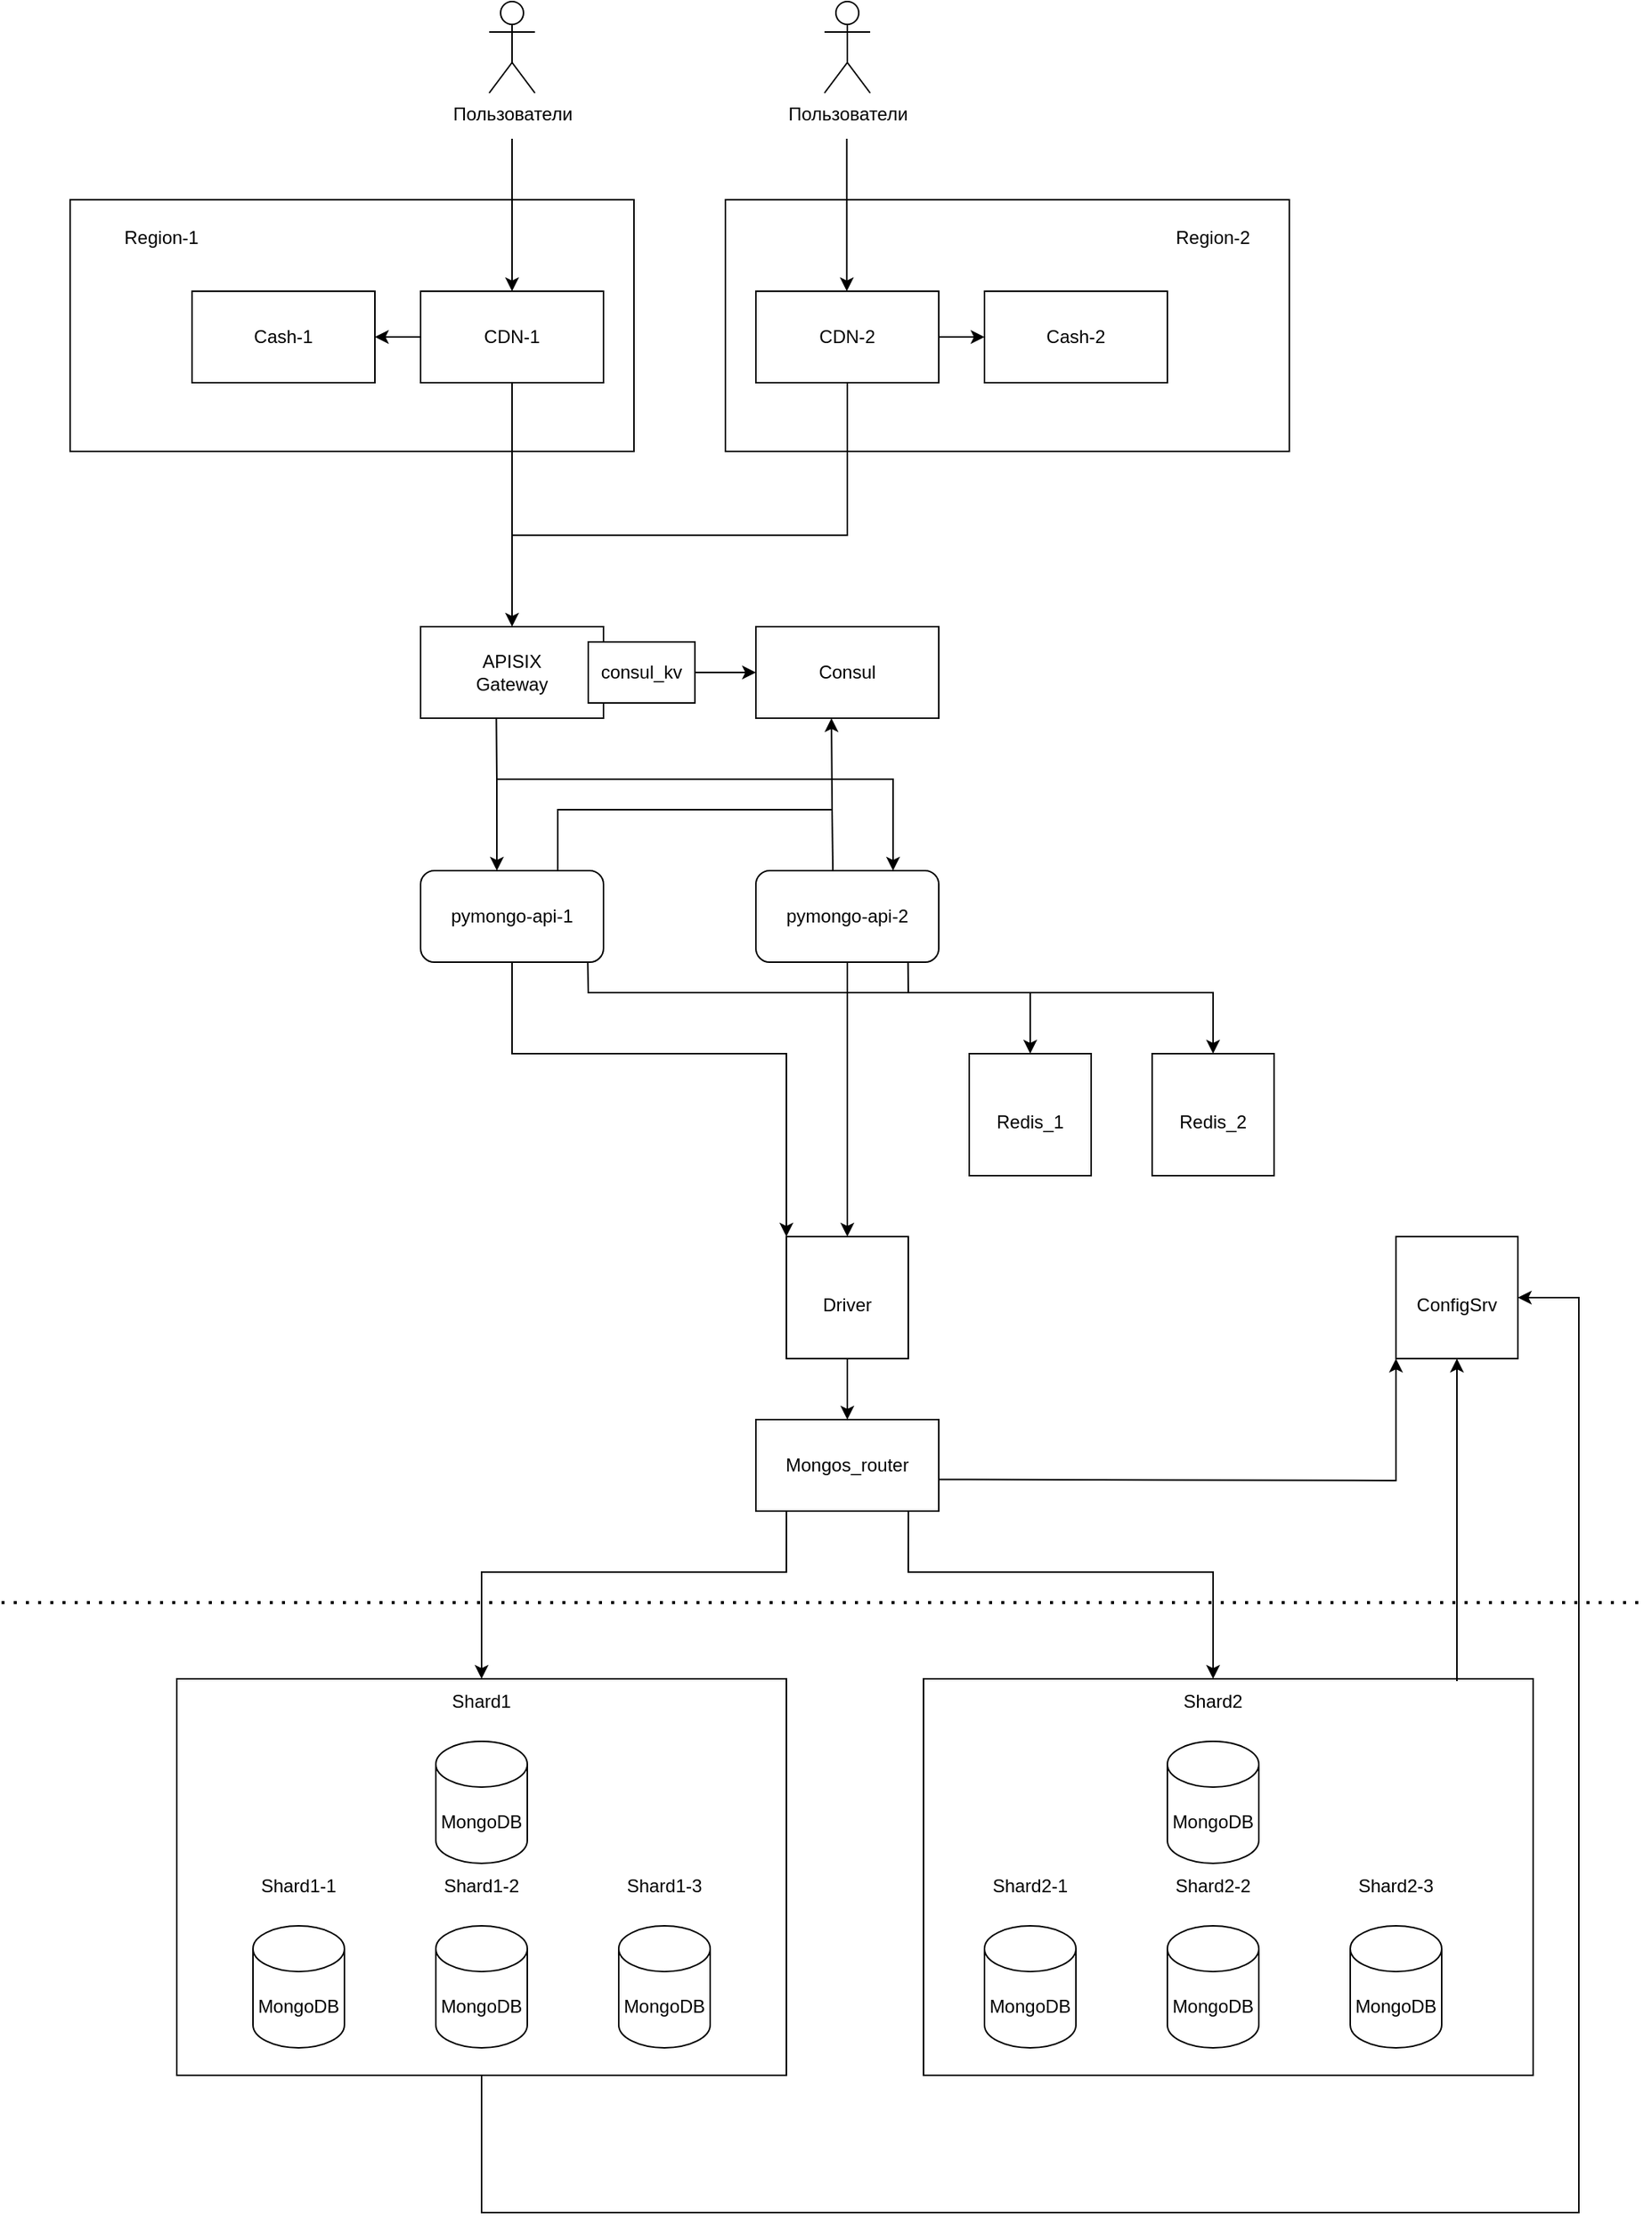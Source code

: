 <mxfile version="24.7.5">
  <diagram name="Page-1" id="-H_mtQnk-PTXWXPvYvuk">
    <mxGraphModel dx="1884" dy="2103" grid="1" gridSize="10" guides="1" tooltips="1" connect="1" arrows="1" fold="1" page="1" pageScale="1" pageWidth="1169" pageHeight="827" math="0" shadow="0">
      <root>
        <mxCell id="0" />
        <mxCell id="1" parent="0" />
        <mxCell id="nHus3uHHfyRUM51xQZgn-2" value="" style="rounded=0;whiteSpace=wrap;html=1;" vertex="1" parent="1">
          <mxGeometry x="520" y="-400" width="370" height="165" as="geometry" />
        </mxCell>
        <mxCell id="nHus3uHHfyRUM51xQZgn-1" value="" style="rounded=0;whiteSpace=wrap;html=1;" vertex="1" parent="1">
          <mxGeometry x="90" y="-400" width="370" height="165" as="geometry" />
        </mxCell>
        <mxCell id="JutpPZCcAt_5qTnCAM7k-3" value="" style="rounded=0;whiteSpace=wrap;html=1;" parent="1" vertex="1">
          <mxGeometry x="650" y="570" width="400" height="260" as="geometry" />
        </mxCell>
        <mxCell id="JutpPZCcAt_5qTnCAM7k-2" value="" style="rounded=0;whiteSpace=wrap;html=1;" parent="1" vertex="1">
          <mxGeometry x="160" y="570" width="400" height="260" as="geometry" />
        </mxCell>
        <mxCell id="zA23MoTUsTF4_91t8viU-2" value="MongoDB" style="shape=cylinder3;whiteSpace=wrap;html=1;boundedLbl=1;backgroundOutline=1;size=15;" parent="1" vertex="1">
          <mxGeometry x="330" y="611" width="60" height="80" as="geometry" />
        </mxCell>
        <mxCell id="zA23MoTUsTF4_91t8viU-3" value="pymongo-api-2" style="rounded=1;whiteSpace=wrap;html=1;" parent="1" vertex="1">
          <mxGeometry x="540" y="40" width="120" height="60" as="geometry" />
        </mxCell>
        <mxCell id="zA23MoTUsTF4_91t8viU-4" style="edgeStyle=orthogonalEdgeStyle;rounded=0;orthogonalLoop=1;jettySize=auto;html=1;exitX=0.5;exitY=1;exitDx=0;exitDy=0;entryX=0.5;entryY=0;entryDx=0;entryDy=0;" parent="1" source="zA23MoTUsTF4_91t8viU-3" target="gpL-NWRnyiDSkge0qxKx-5" edge="1">
          <mxGeometry relative="1" as="geometry">
            <mxPoint x="600" y="240" as="targetPoint" />
          </mxGeometry>
        </mxCell>
        <mxCell id="vtLKgja9SQh_hJhmvZJX-2" value="Shard1" style="text;html=1;align=center;verticalAlign=middle;whiteSpace=wrap;rounded=0;" parent="1" vertex="1">
          <mxGeometry x="330" y="570" width="60" height="30" as="geometry" />
        </mxCell>
        <mxCell id="vtLKgja9SQh_hJhmvZJX-4" value="MongoDB" style="shape=cylinder3;whiteSpace=wrap;html=1;boundedLbl=1;backgroundOutline=1;size=15;" parent="1" vertex="1">
          <mxGeometry x="210" y="732" width="60" height="80" as="geometry" />
        </mxCell>
        <mxCell id="vtLKgja9SQh_hJhmvZJX-5" value="Shard1-1" style="text;html=1;align=center;verticalAlign=middle;whiteSpace=wrap;rounded=0;" parent="1" vertex="1">
          <mxGeometry x="210" y="691" width="60" height="30" as="geometry" />
        </mxCell>
        <mxCell id="vtLKgja9SQh_hJhmvZJX-6" value="MongoDB" style="shape=cylinder3;whiteSpace=wrap;html=1;boundedLbl=1;backgroundOutline=1;size=15;" parent="1" vertex="1">
          <mxGeometry x="330" y="732" width="60" height="80" as="geometry" />
        </mxCell>
        <mxCell id="vtLKgja9SQh_hJhmvZJX-7" value="Shard1-2" style="text;html=1;align=center;verticalAlign=middle;whiteSpace=wrap;rounded=0;" parent="1" vertex="1">
          <mxGeometry x="330" y="691" width="60" height="30" as="geometry" />
        </mxCell>
        <mxCell id="vtLKgja9SQh_hJhmvZJX-8" value="MongoDB" style="shape=cylinder3;whiteSpace=wrap;html=1;boundedLbl=1;backgroundOutline=1;size=15;" parent="1" vertex="1">
          <mxGeometry x="450" y="732" width="60" height="80" as="geometry" />
        </mxCell>
        <mxCell id="vtLKgja9SQh_hJhmvZJX-9" value="Shard1-3" style="text;html=1;align=center;verticalAlign=middle;whiteSpace=wrap;rounded=0;" parent="1" vertex="1">
          <mxGeometry x="450" y="691" width="60" height="30" as="geometry" />
        </mxCell>
        <mxCell id="vtLKgja9SQh_hJhmvZJX-10" value="MongoDB" style="shape=cylinder3;whiteSpace=wrap;html=1;boundedLbl=1;backgroundOutline=1;size=15;" parent="1" vertex="1">
          <mxGeometry x="810" y="611" width="60" height="80" as="geometry" />
        </mxCell>
        <mxCell id="vtLKgja9SQh_hJhmvZJX-11" value="Shard2" style="text;html=1;align=center;verticalAlign=middle;whiteSpace=wrap;rounded=0;" parent="1" vertex="1">
          <mxGeometry x="810" y="570" width="60" height="30" as="geometry" />
        </mxCell>
        <mxCell id="vtLKgja9SQh_hJhmvZJX-12" value="MongoDB" style="shape=cylinder3;whiteSpace=wrap;html=1;boundedLbl=1;backgroundOutline=1;size=15;" parent="1" vertex="1">
          <mxGeometry x="690" y="732" width="60" height="80" as="geometry" />
        </mxCell>
        <mxCell id="vtLKgja9SQh_hJhmvZJX-13" value="Shard2-1" style="text;html=1;align=center;verticalAlign=middle;whiteSpace=wrap;rounded=0;" parent="1" vertex="1">
          <mxGeometry x="690" y="691" width="60" height="30" as="geometry" />
        </mxCell>
        <mxCell id="vtLKgja9SQh_hJhmvZJX-14" value="MongoDB" style="shape=cylinder3;whiteSpace=wrap;html=1;boundedLbl=1;backgroundOutline=1;size=15;" parent="1" vertex="1">
          <mxGeometry x="810" y="732" width="60" height="80" as="geometry" />
        </mxCell>
        <mxCell id="vtLKgja9SQh_hJhmvZJX-15" value="Shard2-2" style="text;html=1;align=center;verticalAlign=middle;whiteSpace=wrap;rounded=0;" parent="1" vertex="1">
          <mxGeometry x="810" y="691" width="60" height="30" as="geometry" />
        </mxCell>
        <mxCell id="vtLKgja9SQh_hJhmvZJX-16" value="MongoDB" style="shape=cylinder3;whiteSpace=wrap;html=1;boundedLbl=1;backgroundOutline=1;size=15;" parent="1" vertex="1">
          <mxGeometry x="930" y="732" width="60" height="80" as="geometry" />
        </mxCell>
        <mxCell id="vtLKgja9SQh_hJhmvZJX-17" value="Shard2-3" style="text;html=1;align=center;verticalAlign=middle;whiteSpace=wrap;rounded=0;" parent="1" vertex="1">
          <mxGeometry x="930" y="691" width="60" height="30" as="geometry" />
        </mxCell>
        <mxCell id="gpL-NWRnyiDSkge0qxKx-1" value="" style="whiteSpace=wrap;html=1;aspect=fixed;" parent="1" vertex="1">
          <mxGeometry x="680" y="160" width="80" height="80" as="geometry" />
        </mxCell>
        <mxCell id="gpL-NWRnyiDSkge0qxKx-2" value="Redis_1" style="text;html=1;align=center;verticalAlign=middle;whiteSpace=wrap;rounded=0;" parent="1" vertex="1">
          <mxGeometry x="690" y="190" width="60" height="30" as="geometry" />
        </mxCell>
        <mxCell id="gpL-NWRnyiDSkge0qxKx-3" value="" style="whiteSpace=wrap;html=1;aspect=fixed;" parent="1" vertex="1">
          <mxGeometry x="960" y="280" width="80" height="80" as="geometry" />
        </mxCell>
        <mxCell id="gpL-NWRnyiDSkge0qxKx-4" value="ConfigSrv" style="text;html=1;align=center;verticalAlign=middle;whiteSpace=wrap;rounded=0;" parent="1" vertex="1">
          <mxGeometry x="970" y="310" width="60" height="30" as="geometry" />
        </mxCell>
        <mxCell id="gpL-NWRnyiDSkge0qxKx-5" value="" style="whiteSpace=wrap;html=1;aspect=fixed;" parent="1" vertex="1">
          <mxGeometry x="560" y="280" width="80" height="80" as="geometry" />
        </mxCell>
        <mxCell id="gpL-NWRnyiDSkge0qxKx-6" value="Driver" style="text;html=1;align=center;verticalAlign=middle;whiteSpace=wrap;rounded=0;" parent="1" vertex="1">
          <mxGeometry x="570" y="310" width="60" height="30" as="geometry" />
        </mxCell>
        <mxCell id="JutpPZCcAt_5qTnCAM7k-1" value="" style="endArrow=none;dashed=1;html=1;dashPattern=1 3;strokeWidth=2;rounded=0;" parent="1" edge="1">
          <mxGeometry width="50" height="50" relative="1" as="geometry">
            <mxPoint x="45" y="520" as="sourcePoint" />
            <mxPoint x="1125" y="520" as="targetPoint" />
          </mxGeometry>
        </mxCell>
        <mxCell id="JutpPZCcAt_5qTnCAM7k-4" value="" style="endArrow=classic;html=1;rounded=0;entryX=0.5;entryY=0;entryDx=0;entryDy=0;exitX=0.832;exitY=1.005;exitDx=0;exitDy=0;exitPerimeter=0;" parent="1" source="zA23MoTUsTF4_91t8viU-3" target="gpL-NWRnyiDSkge0qxKx-1" edge="1">
          <mxGeometry width="50" height="50" relative="1" as="geometry">
            <mxPoint x="620" y="120" as="sourcePoint" />
            <mxPoint x="610" y="190" as="targetPoint" />
            <Array as="points">
              <mxPoint x="640" y="120" />
              <mxPoint x="720" y="120" />
            </Array>
          </mxGeometry>
        </mxCell>
        <mxCell id="JutpPZCcAt_5qTnCAM7k-10" value="" style="endArrow=classic;html=1;rounded=0;exitX=1.001;exitY=0.654;exitDx=0;exitDy=0;entryX=0;entryY=1;entryDx=0;entryDy=0;exitPerimeter=0;" parent="1" source="D5pFBZudFbf4bERwkLCO-3" target="gpL-NWRnyiDSkge0qxKx-3" edge="1">
          <mxGeometry width="50" height="50" relative="1" as="geometry">
            <mxPoint x="880" y="440" as="sourcePoint" />
            <mxPoint x="970" y="440" as="targetPoint" />
            <Array as="points">
              <mxPoint x="960" y="440" />
            </Array>
          </mxGeometry>
        </mxCell>
        <mxCell id="JutpPZCcAt_5qTnCAM7k-11" value="" style="endArrow=classic;html=1;rounded=0;entryX=0.5;entryY=1;entryDx=0;entryDy=0;exitX=0.875;exitY=0.006;exitDx=0;exitDy=0;exitPerimeter=0;" parent="1" source="JutpPZCcAt_5qTnCAM7k-3" target="gpL-NWRnyiDSkge0qxKx-3" edge="1">
          <mxGeometry width="50" height="50" relative="1" as="geometry">
            <mxPoint x="920" y="490" as="sourcePoint" />
            <mxPoint x="970" y="440" as="targetPoint" />
          </mxGeometry>
        </mxCell>
        <mxCell id="JutpPZCcAt_5qTnCAM7k-12" value="" style="endArrow=classic;html=1;rounded=0;exitX=0.5;exitY=1;exitDx=0;exitDy=0;entryX=1;entryY=0.5;entryDx=0;entryDy=0;" parent="1" source="JutpPZCcAt_5qTnCAM7k-2" target="gpL-NWRnyiDSkge0qxKx-3" edge="1">
          <mxGeometry width="50" height="50" relative="1" as="geometry">
            <mxPoint x="770" y="630" as="sourcePoint" />
            <mxPoint x="1080" y="320" as="targetPoint" />
            <Array as="points">
              <mxPoint x="360" y="920" />
              <mxPoint x="1080" y="920" />
              <mxPoint x="1080" y="320" />
            </Array>
          </mxGeometry>
        </mxCell>
        <mxCell id="D5pFBZudFbf4bERwkLCO-3" value="" style="rounded=0;whiteSpace=wrap;html=1;" parent="1" vertex="1">
          <mxGeometry x="540" y="400" width="120" height="60" as="geometry" />
        </mxCell>
        <mxCell id="D5pFBZudFbf4bERwkLCO-4" value="Mongos_router" style="text;html=1;align=center;verticalAlign=middle;whiteSpace=wrap;rounded=0;" parent="1" vertex="1">
          <mxGeometry x="570" y="415" width="60" height="30" as="geometry" />
        </mxCell>
        <mxCell id="D5pFBZudFbf4bERwkLCO-5" value="" style="endArrow=classic;html=1;rounded=0;entryX=0.5;entryY=0;entryDx=0;entryDy=0;exitX=0.834;exitY=1.008;exitDx=0;exitDy=0;exitPerimeter=0;" parent="1" source="D5pFBZudFbf4bERwkLCO-3" edge="1">
          <mxGeometry width="50" height="50" relative="1" as="geometry">
            <mxPoint x="590" y="500" as="sourcePoint" />
            <mxPoint x="840" y="570" as="targetPoint" />
            <Array as="points">
              <mxPoint x="640" y="500" />
              <mxPoint x="840" y="500" />
            </Array>
          </mxGeometry>
        </mxCell>
        <mxCell id="D5pFBZudFbf4bERwkLCO-6" value="" style="endArrow=classic;html=1;rounded=0;entryX=0.5;entryY=0;entryDx=0;entryDy=0;exitX=0.167;exitY=1;exitDx=0;exitDy=0;exitPerimeter=0;" parent="1" source="D5pFBZudFbf4bERwkLCO-3" edge="1">
          <mxGeometry width="50" height="50" relative="1" as="geometry">
            <mxPoint x="480" y="510" as="sourcePoint" />
            <mxPoint x="360" y="570" as="targetPoint" />
            <Array as="points">
              <mxPoint x="560" y="500" />
              <mxPoint x="360" y="500" />
            </Array>
          </mxGeometry>
        </mxCell>
        <mxCell id="D5pFBZudFbf4bERwkLCO-7" value="" style="endArrow=classic;html=1;rounded=0;entryX=0.5;entryY=0;entryDx=0;entryDy=0;exitX=0.5;exitY=1;exitDx=0;exitDy=0;" parent="1" target="D5pFBZudFbf4bERwkLCO-3" edge="1">
          <mxGeometry width="50" height="50" relative="1" as="geometry">
            <mxPoint x="600" y="360" as="sourcePoint" />
            <mxPoint x="560" y="320" as="targetPoint" />
          </mxGeometry>
        </mxCell>
        <mxCell id="DFJyYoalADa3zj80xLdo-1" value="" style="whiteSpace=wrap;html=1;aspect=fixed;" parent="1" vertex="1">
          <mxGeometry x="800" y="160" width="80" height="80" as="geometry" />
        </mxCell>
        <mxCell id="DFJyYoalADa3zj80xLdo-2" value="Redis_2" style="text;html=1;align=center;verticalAlign=middle;whiteSpace=wrap;rounded=0;" parent="1" vertex="1">
          <mxGeometry x="810" y="190" width="60" height="30" as="geometry" />
        </mxCell>
        <mxCell id="DFJyYoalADa3zj80xLdo-3" value="" style="endArrow=classic;html=1;rounded=0;" parent="1" edge="1">
          <mxGeometry width="50" height="50" relative="1" as="geometry">
            <mxPoint x="720" y="120" as="sourcePoint" />
            <mxPoint x="840" y="160" as="targetPoint" />
            <Array as="points">
              <mxPoint x="840" y="120" />
            </Array>
          </mxGeometry>
        </mxCell>
        <mxCell id="3GetYFjRv6sOVLS_DB64-1" value="pymongo-api-1" style="rounded=1;whiteSpace=wrap;html=1;" parent="1" vertex="1">
          <mxGeometry x="320" y="40" width="120" height="60" as="geometry" />
        </mxCell>
        <mxCell id="3GetYFjRv6sOVLS_DB64-2" value="" style="endArrow=classic;html=1;rounded=0;entryX=0;entryY=0;entryDx=0;entryDy=0;exitX=0.5;exitY=1;exitDx=0;exitDy=0;" parent="1" source="3GetYFjRv6sOVLS_DB64-1" target="gpL-NWRnyiDSkge0qxKx-5" edge="1">
          <mxGeometry width="50" height="50" relative="1" as="geometry">
            <mxPoint x="510" y="150" as="sourcePoint" />
            <mxPoint x="560" y="200" as="targetPoint" />
            <Array as="points">
              <mxPoint x="380" y="160" />
              <mxPoint x="560" y="160" />
            </Array>
          </mxGeometry>
        </mxCell>
        <mxCell id="3GetYFjRv6sOVLS_DB64-3" value="" style="endArrow=none;html=1;rounded=0;entryX=0.914;entryY=1;entryDx=0;entryDy=0;entryPerimeter=0;" parent="1" target="3GetYFjRv6sOVLS_DB64-1" edge="1">
          <mxGeometry width="50" height="50" relative="1" as="geometry">
            <mxPoint x="640" y="120" as="sourcePoint" />
            <mxPoint x="530" y="130" as="targetPoint" />
            <Array as="points">
              <mxPoint x="430" y="120" />
            </Array>
          </mxGeometry>
        </mxCell>
        <mxCell id="3GetYFjRv6sOVLS_DB64-5" value="" style="rounded=0;whiteSpace=wrap;html=1;" parent="1" vertex="1">
          <mxGeometry x="320" y="-120" width="120" height="60" as="geometry" />
        </mxCell>
        <mxCell id="3GetYFjRv6sOVLS_DB64-7" value="" style="rounded=0;whiteSpace=wrap;html=1;" parent="1" vertex="1">
          <mxGeometry x="430" y="-110" width="70" height="40" as="geometry" />
        </mxCell>
        <mxCell id="3GetYFjRv6sOVLS_DB64-8" value="" style="rounded=0;whiteSpace=wrap;html=1;" parent="1" vertex="1">
          <mxGeometry x="540" y="-120" width="120" height="60" as="geometry" />
        </mxCell>
        <mxCell id="3GetYFjRv6sOVLS_DB64-9" value="" style="endArrow=classic;html=1;rounded=0;entryX=0;entryY=0.5;entryDx=0;entryDy=0;exitX=1;exitY=0.5;exitDx=0;exitDy=0;" parent="1" source="3GetYFjRv6sOVLS_DB64-7" target="3GetYFjRv6sOVLS_DB64-8" edge="1">
          <mxGeometry width="50" height="50" relative="1" as="geometry">
            <mxPoint x="410" y="-20" as="sourcePoint" />
            <mxPoint x="460" y="-70" as="targetPoint" />
          </mxGeometry>
        </mxCell>
        <mxCell id="3GetYFjRv6sOVLS_DB64-10" value="" style="endArrow=classic;html=1;rounded=0;entryX=0.75;entryY=0;entryDx=0;entryDy=0;exitX=0.414;exitY=1.004;exitDx=0;exitDy=0;exitPerimeter=0;" parent="1" source="3GetYFjRv6sOVLS_DB64-5" target="zA23MoTUsTF4_91t8viU-3" edge="1">
          <mxGeometry width="50" height="50" relative="1" as="geometry">
            <mxPoint x="370" y="-40" as="sourcePoint" />
            <mxPoint x="530" y="-80" as="targetPoint" />
            <Array as="points">
              <mxPoint x="370" y="-20" />
              <mxPoint x="630" y="-20" />
            </Array>
          </mxGeometry>
        </mxCell>
        <mxCell id="3GetYFjRv6sOVLS_DB64-11" value="" style="endArrow=classic;html=1;rounded=0;entryX=0.417;entryY=0;entryDx=0;entryDy=0;entryPerimeter=0;" parent="1" target="3GetYFjRv6sOVLS_DB64-1" edge="1">
          <mxGeometry width="50" height="50" relative="1" as="geometry">
            <mxPoint x="370" y="-20" as="sourcePoint" />
            <mxPoint x="440" as="targetPoint" />
          </mxGeometry>
        </mxCell>
        <mxCell id="3GetYFjRv6sOVLS_DB64-12" value="" style="endArrow=classic;html=1;rounded=0;exitX=0.75;exitY=0;exitDx=0;exitDy=0;entryX=0.413;entryY=1;entryDx=0;entryDy=0;entryPerimeter=0;" parent="1" source="3GetYFjRv6sOVLS_DB64-1" target="3GetYFjRv6sOVLS_DB64-8" edge="1">
          <mxGeometry width="50" height="50" relative="1" as="geometry">
            <mxPoint x="430" y="20" as="sourcePoint" />
            <mxPoint x="610" as="targetPoint" />
            <Array as="points">
              <mxPoint x="410" />
              <mxPoint x="590" />
            </Array>
          </mxGeometry>
        </mxCell>
        <mxCell id="3GetYFjRv6sOVLS_DB64-13" value="" style="endArrow=none;html=1;rounded=0;exitX=0.421;exitY=-0.002;exitDx=0;exitDy=0;exitPerimeter=0;" parent="1" source="zA23MoTUsTF4_91t8viU-3" edge="1">
          <mxGeometry width="50" height="50" relative="1" as="geometry">
            <mxPoint x="520" y="30" as="sourcePoint" />
            <mxPoint x="590" as="targetPoint" />
          </mxGeometry>
        </mxCell>
        <mxCell id="3GetYFjRv6sOVLS_DB64-14" value="" style="endArrow=classic;html=1;rounded=0;entryX=0.5;entryY=0;entryDx=0;entryDy=0;exitX=0.5;exitY=1;exitDx=0;exitDy=0;" parent="1" target="3GetYFjRv6sOVLS_DB64-5" edge="1" source="KQjMdFrokaeW1czZui5J-1">
          <mxGeometry width="50" height="50" relative="1" as="geometry">
            <mxPoint x="380" y="-200" as="sourcePoint" />
            <mxPoint x="520" y="-110" as="targetPoint" />
          </mxGeometry>
        </mxCell>
        <mxCell id="3GetYFjRv6sOVLS_DB64-15" value="APISIX&lt;div&gt;Gateway&lt;/div&gt;" style="text;html=1;align=center;verticalAlign=middle;whiteSpace=wrap;rounded=0;" parent="1" vertex="1">
          <mxGeometry x="350" y="-105" width="60" height="30" as="geometry" />
        </mxCell>
        <mxCell id="3GetYFjRv6sOVLS_DB64-16" value="consul_kv" style="text;html=1;align=center;verticalAlign=middle;whiteSpace=wrap;rounded=0;" parent="1" vertex="1">
          <mxGeometry x="435" y="-105" width="60" height="30" as="geometry" />
        </mxCell>
        <mxCell id="3GetYFjRv6sOVLS_DB64-17" value="Consul" style="text;html=1;align=center;verticalAlign=middle;whiteSpace=wrap;rounded=0;" parent="1" vertex="1">
          <mxGeometry x="570" y="-105" width="60" height="30" as="geometry" />
        </mxCell>
        <mxCell id="KQjMdFrokaeW1czZui5J-1" value="" style="rounded=0;whiteSpace=wrap;html=1;" parent="1" vertex="1">
          <mxGeometry x="320" y="-340" width="120" height="60" as="geometry" />
        </mxCell>
        <mxCell id="KQjMdFrokaeW1czZui5J-2" value="" style="rounded=0;whiteSpace=wrap;html=1;" parent="1" vertex="1">
          <mxGeometry x="540" y="-340" width="120" height="60" as="geometry" />
        </mxCell>
        <mxCell id="KQjMdFrokaeW1czZui5J-3" value="CDN-1" style="text;html=1;align=center;verticalAlign=middle;whiteSpace=wrap;rounded=0;" parent="1" vertex="1">
          <mxGeometry x="350" y="-325" width="60" height="30" as="geometry" />
        </mxCell>
        <mxCell id="KQjMdFrokaeW1czZui5J-4" value="CDN-2" style="text;html=1;align=center;verticalAlign=middle;whiteSpace=wrap;rounded=0;" parent="1" vertex="1">
          <mxGeometry x="570" y="-325" width="60" height="30" as="geometry" />
        </mxCell>
        <mxCell id="KQjMdFrokaeW1czZui5J-5" value="" style="rounded=0;whiteSpace=wrap;html=1;" parent="1" vertex="1">
          <mxGeometry x="170" y="-340" width="120" height="60" as="geometry" />
        </mxCell>
        <mxCell id="KQjMdFrokaeW1czZui5J-6" value="Cash-1" style="text;html=1;align=center;verticalAlign=middle;whiteSpace=wrap;rounded=0;" parent="1" vertex="1">
          <mxGeometry x="200" y="-325" width="60" height="30" as="geometry" />
        </mxCell>
        <mxCell id="KQjMdFrokaeW1czZui5J-7" value="" style="rounded=0;whiteSpace=wrap;html=1;" parent="1" vertex="1">
          <mxGeometry x="690" y="-340" width="120" height="60" as="geometry" />
        </mxCell>
        <mxCell id="KQjMdFrokaeW1czZui5J-8" value="Cash-2" style="text;html=1;align=center;verticalAlign=middle;whiteSpace=wrap;rounded=0;" parent="1" vertex="1">
          <mxGeometry x="720" y="-325" width="60" height="30" as="geometry" />
        </mxCell>
        <mxCell id="KQjMdFrokaeW1czZui5J-9" value="" style="endArrow=classic;html=1;rounded=0;entryX=0.5;entryY=0;entryDx=0;entryDy=0;" parent="1" target="KQjMdFrokaeW1czZui5J-1" edge="1">
          <mxGeometry width="50" height="50" relative="1" as="geometry">
            <mxPoint x="380" y="-440" as="sourcePoint" />
            <mxPoint x="560" y="-250" as="targetPoint" />
          </mxGeometry>
        </mxCell>
        <mxCell id="KQjMdFrokaeW1czZui5J-10" value="" style="endArrow=classic;html=1;rounded=0;entryX=0.5;entryY=0;entryDx=0;entryDy=0;" parent="1" edge="1">
          <mxGeometry width="50" height="50" relative="1" as="geometry">
            <mxPoint x="599.66" y="-440" as="sourcePoint" />
            <mxPoint x="599.66" y="-340" as="targetPoint" />
          </mxGeometry>
        </mxCell>
        <mxCell id="KQjMdFrokaeW1czZui5J-11" value="" style="endArrow=classic;html=1;rounded=0;entryX=1;entryY=0.5;entryDx=0;entryDy=0;exitX=0;exitY=0.5;exitDx=0;exitDy=0;" parent="1" source="KQjMdFrokaeW1czZui5J-1" target="KQjMdFrokaeW1czZui5J-5" edge="1">
          <mxGeometry width="50" height="50" relative="1" as="geometry">
            <mxPoint x="300" y="-270" as="sourcePoint" />
            <mxPoint x="350" y="-320" as="targetPoint" />
          </mxGeometry>
        </mxCell>
        <mxCell id="KQjMdFrokaeW1czZui5J-12" value="" style="endArrow=classic;html=1;rounded=0;entryX=0;entryY=0.5;entryDx=0;entryDy=0;exitX=1;exitY=0.5;exitDx=0;exitDy=0;" parent="1" source="KQjMdFrokaeW1czZui5J-2" target="KQjMdFrokaeW1czZui5J-7" edge="1">
          <mxGeometry width="50" height="50" relative="1" as="geometry">
            <mxPoint x="610" y="-280" as="sourcePoint" />
            <mxPoint x="660" y="-330" as="targetPoint" />
          </mxGeometry>
        </mxCell>
        <mxCell id="nHus3uHHfyRUM51xQZgn-3" value="Region-1" style="text;html=1;align=center;verticalAlign=middle;whiteSpace=wrap;rounded=0;" vertex="1" parent="1">
          <mxGeometry x="120" y="-390" width="60" height="30" as="geometry" />
        </mxCell>
        <mxCell id="nHus3uHHfyRUM51xQZgn-4" value="Region-2" style="text;html=1;align=center;verticalAlign=middle;whiteSpace=wrap;rounded=0;" vertex="1" parent="1">
          <mxGeometry x="810" y="-390" width="60" height="30" as="geometry" />
        </mxCell>
        <mxCell id="nHus3uHHfyRUM51xQZgn-5" value="Пользователи" style="shape=umlActor;verticalLabelPosition=bottom;verticalAlign=top;html=1;outlineConnect=0;" vertex="1" parent="1">
          <mxGeometry x="365" y="-530" width="30" height="60" as="geometry" />
        </mxCell>
        <mxCell id="nHus3uHHfyRUM51xQZgn-6" value="Пользователи" style="shape=umlActor;verticalLabelPosition=bottom;verticalAlign=top;html=1;outlineConnect=0;" vertex="1" parent="1">
          <mxGeometry x="585" y="-530" width="30" height="60" as="geometry" />
        </mxCell>
        <mxCell id="nHus3uHHfyRUM51xQZgn-7" value="" style="endArrow=none;html=1;rounded=0;entryX=0.5;entryY=1;entryDx=0;entryDy=0;" edge="1" parent="1" target="KQjMdFrokaeW1czZui5J-2">
          <mxGeometry width="50" height="50" relative="1" as="geometry">
            <mxPoint x="380" y="-180" as="sourcePoint" />
            <mxPoint x="550" y="-190" as="targetPoint" />
            <Array as="points">
              <mxPoint x="600" y="-180" />
            </Array>
          </mxGeometry>
        </mxCell>
      </root>
    </mxGraphModel>
  </diagram>
</mxfile>
